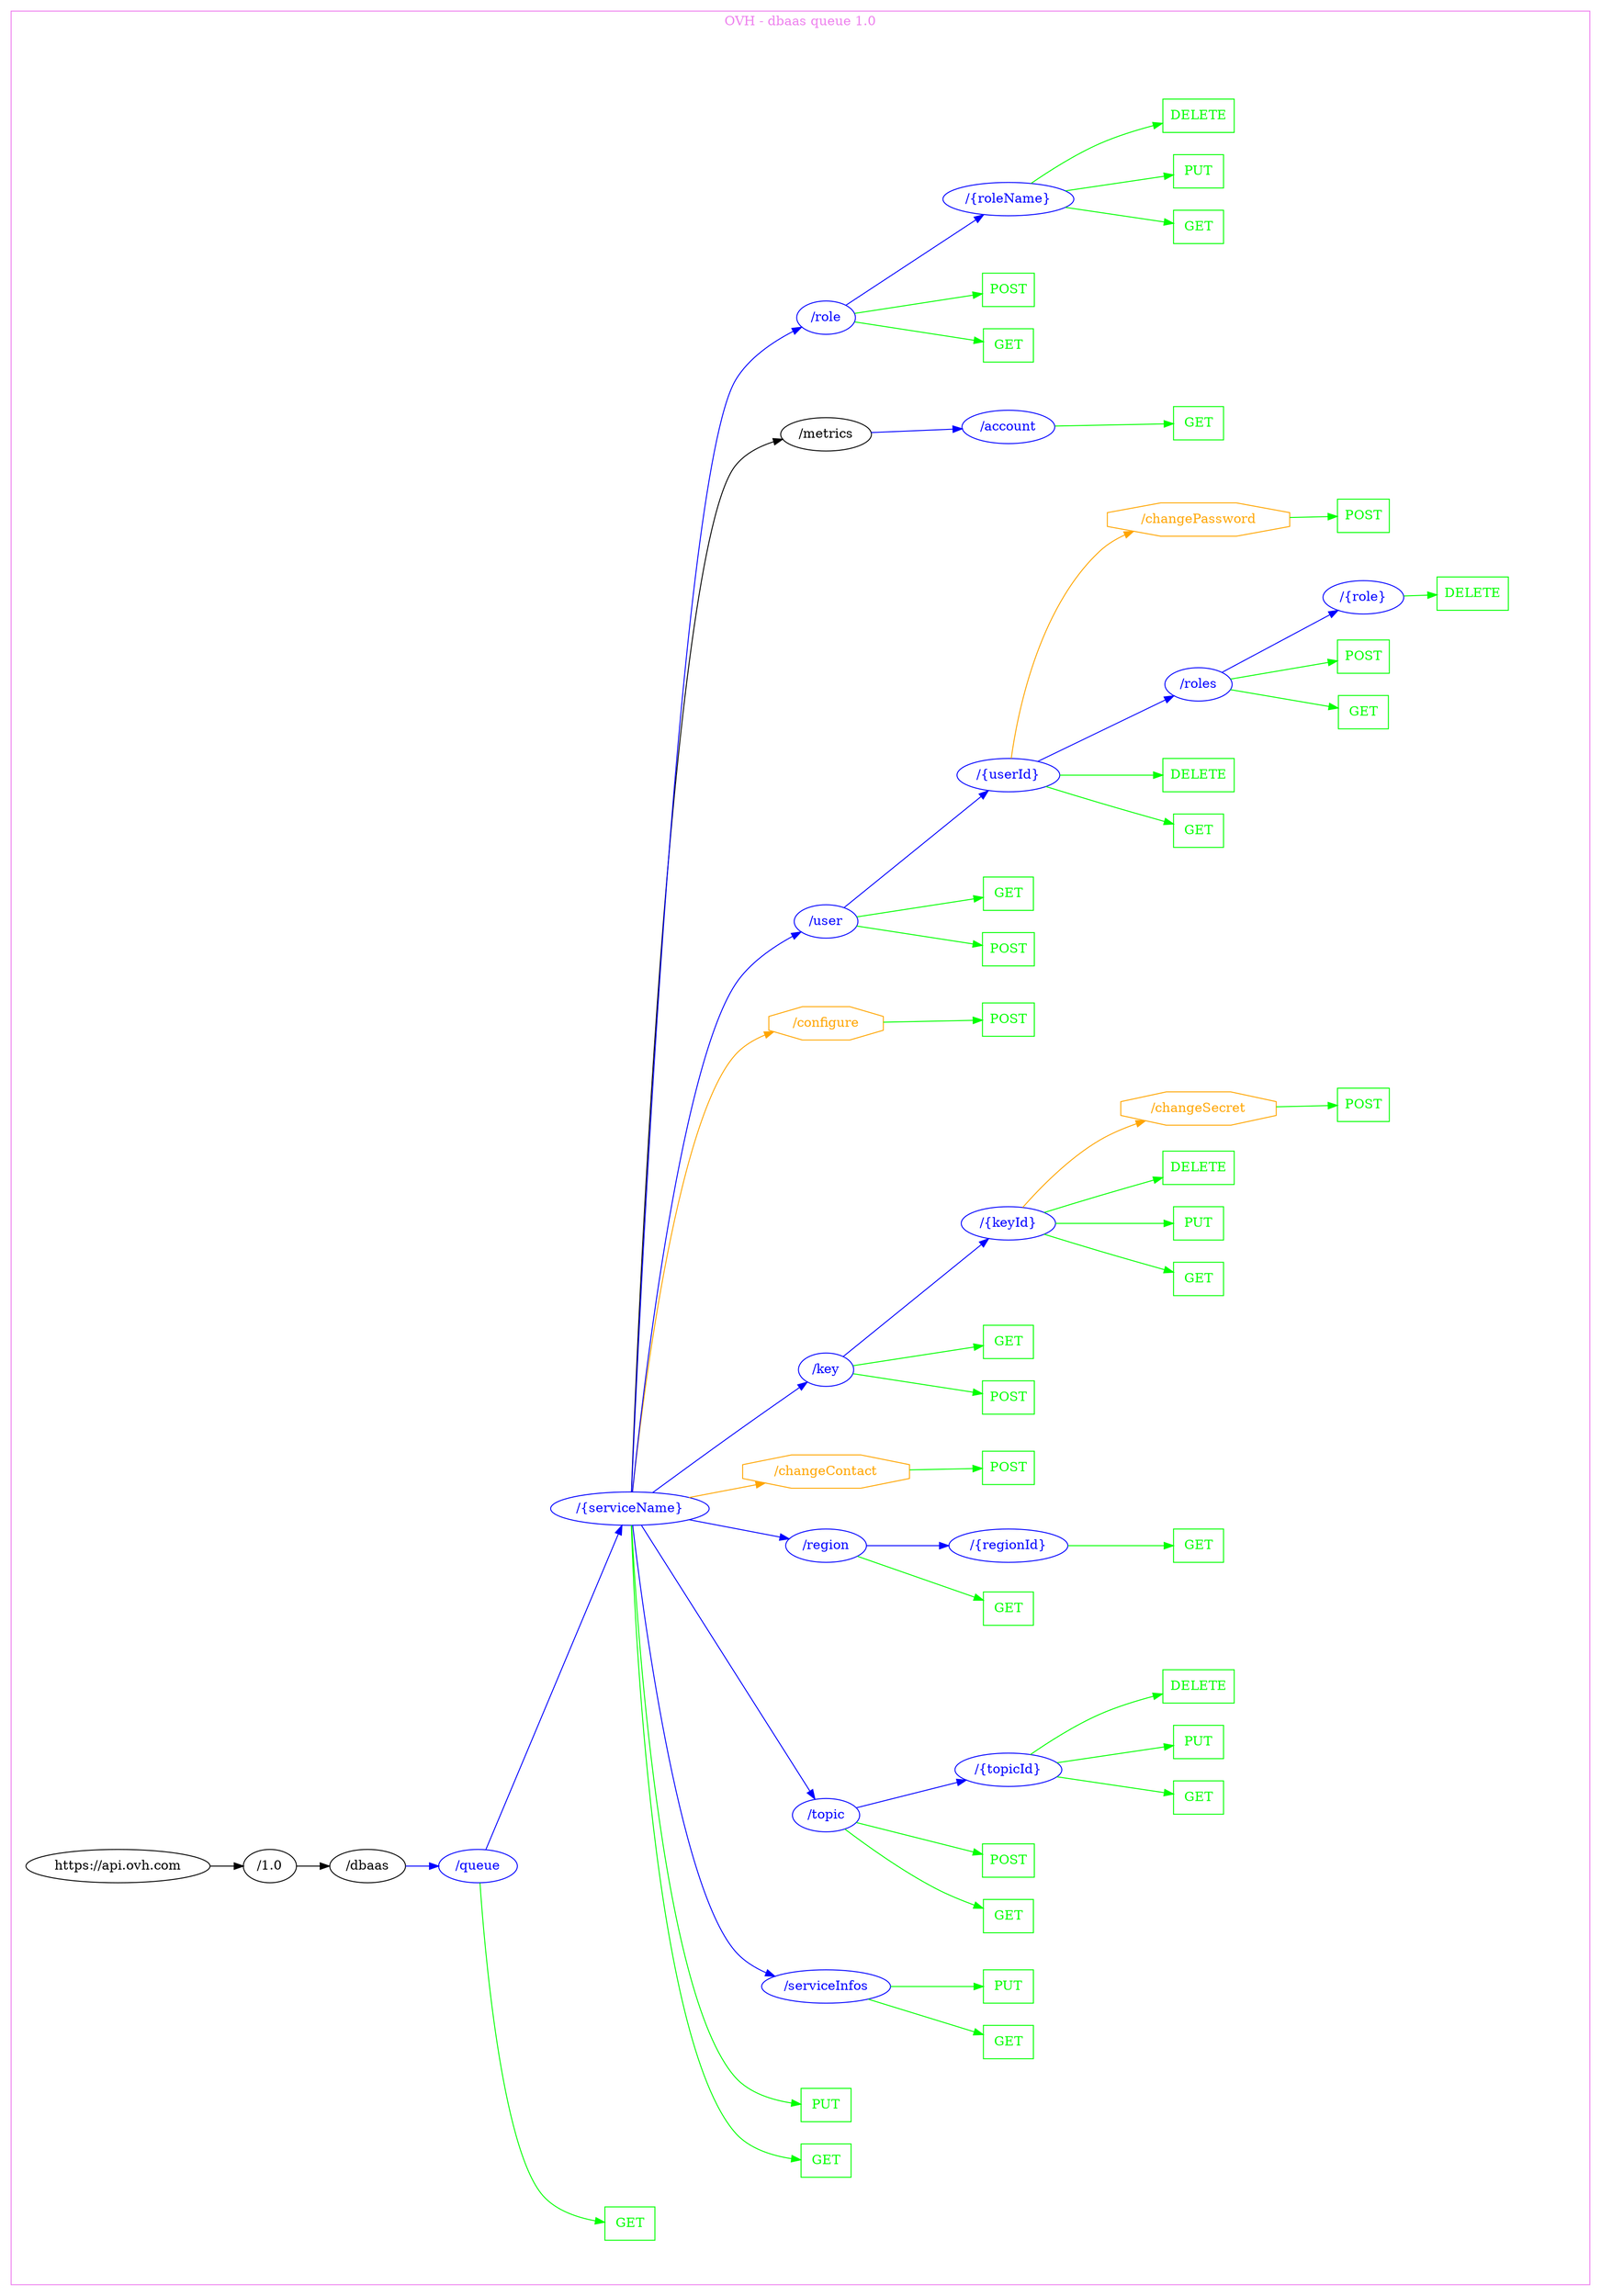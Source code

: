 digraph Cloud_Computing_REST_API {
rankdir="LR";
subgraph cluster_0 {
label="OVH - dbaas queue 1.0"
color=violet
fontcolor=violet
subgraph cluster_1 {
label=""
color=white
fontcolor=white
node1 [label="https://api.ovh.com", shape="ellipse", color="black", fontcolor="black"]
node1 -> node2 [color="black", fontcolor="black"]
subgraph cluster_2 {
label=""
color=white
fontcolor=white
node2 [label="/1.0", shape="ellipse", color="black", fontcolor="black"]
node2 -> node3 [color="black", fontcolor="black"]
subgraph cluster_3 {
label=""
color=white
fontcolor=white
node3 [label="/dbaas", shape="ellipse", color="black", fontcolor="black"]
node3 -> node4 [color="blue", fontcolor="blue"]
subgraph cluster_4 {
label=""
color=white
fontcolor=white
node4 [label="/queue", shape="ellipse", color="blue", fontcolor="blue"]
node4 -> node5 [color="green", fontcolor="green"]
subgraph cluster_5 {
label=""
color=white
fontcolor=white
node5 [label="GET", shape="box", color="green", fontcolor="green"]
}
node4 -> node6 [color="blue", fontcolor="blue"]
subgraph cluster_6 {
label=""
color=white
fontcolor=white
node6 [label="/{serviceName}", shape="ellipse", color="blue", fontcolor="blue"]
node6 -> node7 [color="green", fontcolor="green"]
subgraph cluster_7 {
label=""
color=white
fontcolor=white
node7 [label="GET", shape="box", color="green", fontcolor="green"]
}
node6 -> node8 [color="green", fontcolor="green"]
subgraph cluster_8 {
label=""
color=white
fontcolor=white
node8 [label="PUT", shape="box", color="green", fontcolor="green"]
}
node6 -> node9 [color="blue", fontcolor="blue"]
subgraph cluster_9 {
label=""
color=white
fontcolor=white
node9 [label="/serviceInfos", shape="ellipse", color="blue", fontcolor="blue"]
node9 -> node10 [color="green", fontcolor="green"]
subgraph cluster_10 {
label=""
color=white
fontcolor=white
node10 [label="GET", shape="box", color="green", fontcolor="green"]
}
node9 -> node11 [color="green", fontcolor="green"]
subgraph cluster_11 {
label=""
color=white
fontcolor=white
node11 [label="PUT", shape="box", color="green", fontcolor="green"]
}
}
node6 -> node12 [color="blue", fontcolor="blue"]
subgraph cluster_12 {
label=""
color=white
fontcolor=white
node12 [label="/topic", shape="ellipse", color="blue", fontcolor="blue"]
node12 -> node13 [color="green", fontcolor="green"]
subgraph cluster_13 {
label=""
color=white
fontcolor=white
node13 [label="GET", shape="box", color="green", fontcolor="green"]
}
node12 -> node14 [color="green", fontcolor="green"]
subgraph cluster_14 {
label=""
color=white
fontcolor=white
node14 [label="POST", shape="box", color="green", fontcolor="green"]
}
node12 -> node15 [color="blue", fontcolor="blue"]
subgraph cluster_15 {
label=""
color=white
fontcolor=white
node15 [label="/{topicId}", shape="ellipse", color="blue", fontcolor="blue"]
node15 -> node16 [color="green", fontcolor="green"]
subgraph cluster_16 {
label=""
color=white
fontcolor=white
node16 [label="GET", shape="box", color="green", fontcolor="green"]
}
node15 -> node17 [color="green", fontcolor="green"]
subgraph cluster_17 {
label=""
color=white
fontcolor=white
node17 [label="PUT", shape="box", color="green", fontcolor="green"]
}
node15 -> node18 [color="green", fontcolor="green"]
subgraph cluster_18 {
label=""
color=white
fontcolor=white
node18 [label="DELETE", shape="box", color="green", fontcolor="green"]
}
}
}
node6 -> node19 [color="blue", fontcolor="blue"]
subgraph cluster_19 {
label=""
color=white
fontcolor=white
node19 [label="/region", shape="ellipse", color="blue", fontcolor="blue"]
node19 -> node20 [color="green", fontcolor="green"]
subgraph cluster_20 {
label=""
color=white
fontcolor=white
node20 [label="GET", shape="box", color="green", fontcolor="green"]
}
node19 -> node21 [color="blue", fontcolor="blue"]
subgraph cluster_21 {
label=""
color=white
fontcolor=white
node21 [label="/{regionId}", shape="ellipse", color="blue", fontcolor="blue"]
node21 -> node22 [color="green", fontcolor="green"]
subgraph cluster_22 {
label=""
color=white
fontcolor=white
node22 [label="GET", shape="box", color="green", fontcolor="green"]
}
}
}
node6 -> node23 [color="orange", fontcolor="orange"]
subgraph cluster_23 {
label=""
color=white
fontcolor=white
node23 [label="/changeContact", shape="octagon", color="orange", fontcolor="orange"]
node23 -> node24 [color="green", fontcolor="green"]
subgraph cluster_24 {
label=""
color=white
fontcolor=white
node24 [label="POST", shape="box", color="green", fontcolor="green"]
}
}
node6 -> node25 [color="blue", fontcolor="blue"]
subgraph cluster_25 {
label=""
color=white
fontcolor=white
node25 [label="/key", shape="ellipse", color="blue", fontcolor="blue"]
node25 -> node26 [color="green", fontcolor="green"]
subgraph cluster_26 {
label=""
color=white
fontcolor=white
node26 [label="POST", shape="box", color="green", fontcolor="green"]
}
node25 -> node27 [color="green", fontcolor="green"]
subgraph cluster_27 {
label=""
color=white
fontcolor=white
node27 [label="GET", shape="box", color="green", fontcolor="green"]
}
node25 -> node28 [color="blue", fontcolor="blue"]
subgraph cluster_28 {
label=""
color=white
fontcolor=white
node28 [label="/{keyId}", shape="ellipse", color="blue", fontcolor="blue"]
node28 -> node29 [color="green", fontcolor="green"]
subgraph cluster_29 {
label=""
color=white
fontcolor=white
node29 [label="GET", shape="box", color="green", fontcolor="green"]
}
node28 -> node30 [color="green", fontcolor="green"]
subgraph cluster_30 {
label=""
color=white
fontcolor=white
node30 [label="PUT", shape="box", color="green", fontcolor="green"]
}
node28 -> node31 [color="green", fontcolor="green"]
subgraph cluster_31 {
label=""
color=white
fontcolor=white
node31 [label="DELETE", shape="box", color="green", fontcolor="green"]
}
node28 -> node32 [color="orange", fontcolor="orange"]
subgraph cluster_32 {
label=""
color=white
fontcolor=white
node32 [label="/changeSecret", shape="octagon", color="orange", fontcolor="orange"]
node32 -> node33 [color="green", fontcolor="green"]
subgraph cluster_33 {
label=""
color=white
fontcolor=white
node33 [label="POST", shape="box", color="green", fontcolor="green"]
}
}
}
}
node6 -> node34 [color="orange", fontcolor="orange"]
subgraph cluster_34 {
label=""
color=white
fontcolor=white
node34 [label="/configure", shape="octagon", color="orange", fontcolor="orange"]
node34 -> node35 [color="green", fontcolor="green"]
subgraph cluster_35 {
label=""
color=white
fontcolor=white
node35 [label="POST", shape="box", color="green", fontcolor="green"]
}
}
node6 -> node36 [color="blue", fontcolor="blue"]
subgraph cluster_36 {
label=""
color=white
fontcolor=white
node36 [label="/user", shape="ellipse", color="blue", fontcolor="blue"]
node36 -> node37 [color="green", fontcolor="green"]
subgraph cluster_37 {
label=""
color=white
fontcolor=white
node37 [label="POST", shape="box", color="green", fontcolor="green"]
}
node36 -> node38 [color="green", fontcolor="green"]
subgraph cluster_38 {
label=""
color=white
fontcolor=white
node38 [label="GET", shape="box", color="green", fontcolor="green"]
}
node36 -> node39 [color="blue", fontcolor="blue"]
subgraph cluster_39 {
label=""
color=white
fontcolor=white
node39 [label="/{userId}", shape="ellipse", color="blue", fontcolor="blue"]
node39 -> node40 [color="green", fontcolor="green"]
subgraph cluster_40 {
label=""
color=white
fontcolor=white
node40 [label="GET", shape="box", color="green", fontcolor="green"]
}
node39 -> node41 [color="green", fontcolor="green"]
subgraph cluster_41 {
label=""
color=white
fontcolor=white
node41 [label="DELETE", shape="box", color="green", fontcolor="green"]
}
node39 -> node42 [color="blue", fontcolor="blue"]
subgraph cluster_42 {
label=""
color=white
fontcolor=white
node42 [label="/roles", shape="ellipse", color="blue", fontcolor="blue"]
node42 -> node43 [color="green", fontcolor="green"]
subgraph cluster_43 {
label=""
color=white
fontcolor=white
node43 [label="GET", shape="box", color="green", fontcolor="green"]
}
node42 -> node44 [color="green", fontcolor="green"]
subgraph cluster_44 {
label=""
color=white
fontcolor=white
node44 [label="POST", shape="box", color="green", fontcolor="green"]
}
node42 -> node45 [color="blue", fontcolor="blue"]
subgraph cluster_45 {
label=""
color=white
fontcolor=white
node45 [label="/{role}", shape="ellipse", color="blue", fontcolor="blue"]
node45 -> node46 [color="green", fontcolor="green"]
subgraph cluster_46 {
label=""
color=white
fontcolor=white
node46 [label="DELETE", shape="box", color="green", fontcolor="green"]
}
}
}
node39 -> node47 [color="orange", fontcolor="orange"]
subgraph cluster_47 {
label=""
color=white
fontcolor=white
node47 [label="/changePassword", shape="octagon", color="orange", fontcolor="orange"]
node47 -> node48 [color="green", fontcolor="green"]
subgraph cluster_48 {
label=""
color=white
fontcolor=white
node48 [label="POST", shape="box", color="green", fontcolor="green"]
}
}
}
}
node6 -> node49 [color="black", fontcolor="black"]
subgraph cluster_49 {
label=""
color=white
fontcolor=white
node49 [label="/metrics", shape="ellipse", color="black", fontcolor="black"]
node49 -> node50 [color="blue", fontcolor="blue"]
subgraph cluster_50 {
label=""
color=white
fontcolor=white
node50 [label="/account", shape="ellipse", color="blue", fontcolor="blue"]
node50 -> node51 [color="green", fontcolor="green"]
subgraph cluster_51 {
label=""
color=white
fontcolor=white
node51 [label="GET", shape="box", color="green", fontcolor="green"]
}
}
}
node6 -> node52 [color="blue", fontcolor="blue"]
subgraph cluster_52 {
label=""
color=white
fontcolor=white
node52 [label="/role", shape="ellipse", color="blue", fontcolor="blue"]
node52 -> node53 [color="green", fontcolor="green"]
subgraph cluster_53 {
label=""
color=white
fontcolor=white
node53 [label="GET", shape="box", color="green", fontcolor="green"]
}
node52 -> node54 [color="green", fontcolor="green"]
subgraph cluster_54 {
label=""
color=white
fontcolor=white
node54 [label="POST", shape="box", color="green", fontcolor="green"]
}
node52 -> node55 [color="blue", fontcolor="blue"]
subgraph cluster_55 {
label=""
color=white
fontcolor=white
node55 [label="/{roleName}", shape="ellipse", color="blue", fontcolor="blue"]
node55 -> node56 [color="green", fontcolor="green"]
subgraph cluster_56 {
label=""
color=white
fontcolor=white
node56 [label="GET", shape="box", color="green", fontcolor="green"]
}
node55 -> node57 [color="green", fontcolor="green"]
subgraph cluster_57 {
label=""
color=white
fontcolor=white
node57 [label="PUT", shape="box", color="green", fontcolor="green"]
}
node55 -> node58 [color="green", fontcolor="green"]
subgraph cluster_58 {
label=""
color=white
fontcolor=white
node58 [label="DELETE", shape="box", color="green", fontcolor="green"]
}
}
}
}
}
}
}
}
}
}
